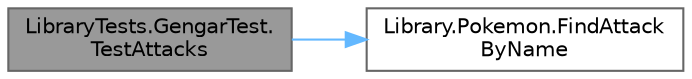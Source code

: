 digraph "LibraryTests.GengarTest.TestAttacks"
{
 // INTERACTIVE_SVG=YES
 // LATEX_PDF_SIZE
  bgcolor="transparent";
  edge [fontname=Helvetica,fontsize=10,labelfontname=Helvetica,labelfontsize=10];
  node [fontname=Helvetica,fontsize=10,shape=box,height=0.2,width=0.4];
  rankdir="LR";
  Node1 [id="Node000001",label="LibraryTests.GengarTest.\lTestAttacks",height=0.2,width=0.4,color="gray40", fillcolor="grey60", style="filled", fontcolor="black",tooltip="Test de los ataques que tiene Gengar, confirmando que fueron creados correctamente."];
  Node1 -> Node2 [id="edge1_Node000001_Node000002",color="steelblue1",style="solid",tooltip=" "];
  Node2 [id="Node000002",label="Library.Pokemon.FindAttack\lByName",height=0.2,width=0.4,color="grey40", fillcolor="white", style="filled",URL="$classLibrary_1_1Pokemon.html#ab6cbaeb20e371ec9049d2b53ed8c7e8c",tooltip="Busca un ataque dentro de la lista de ataques comparando el nombre."];
}
